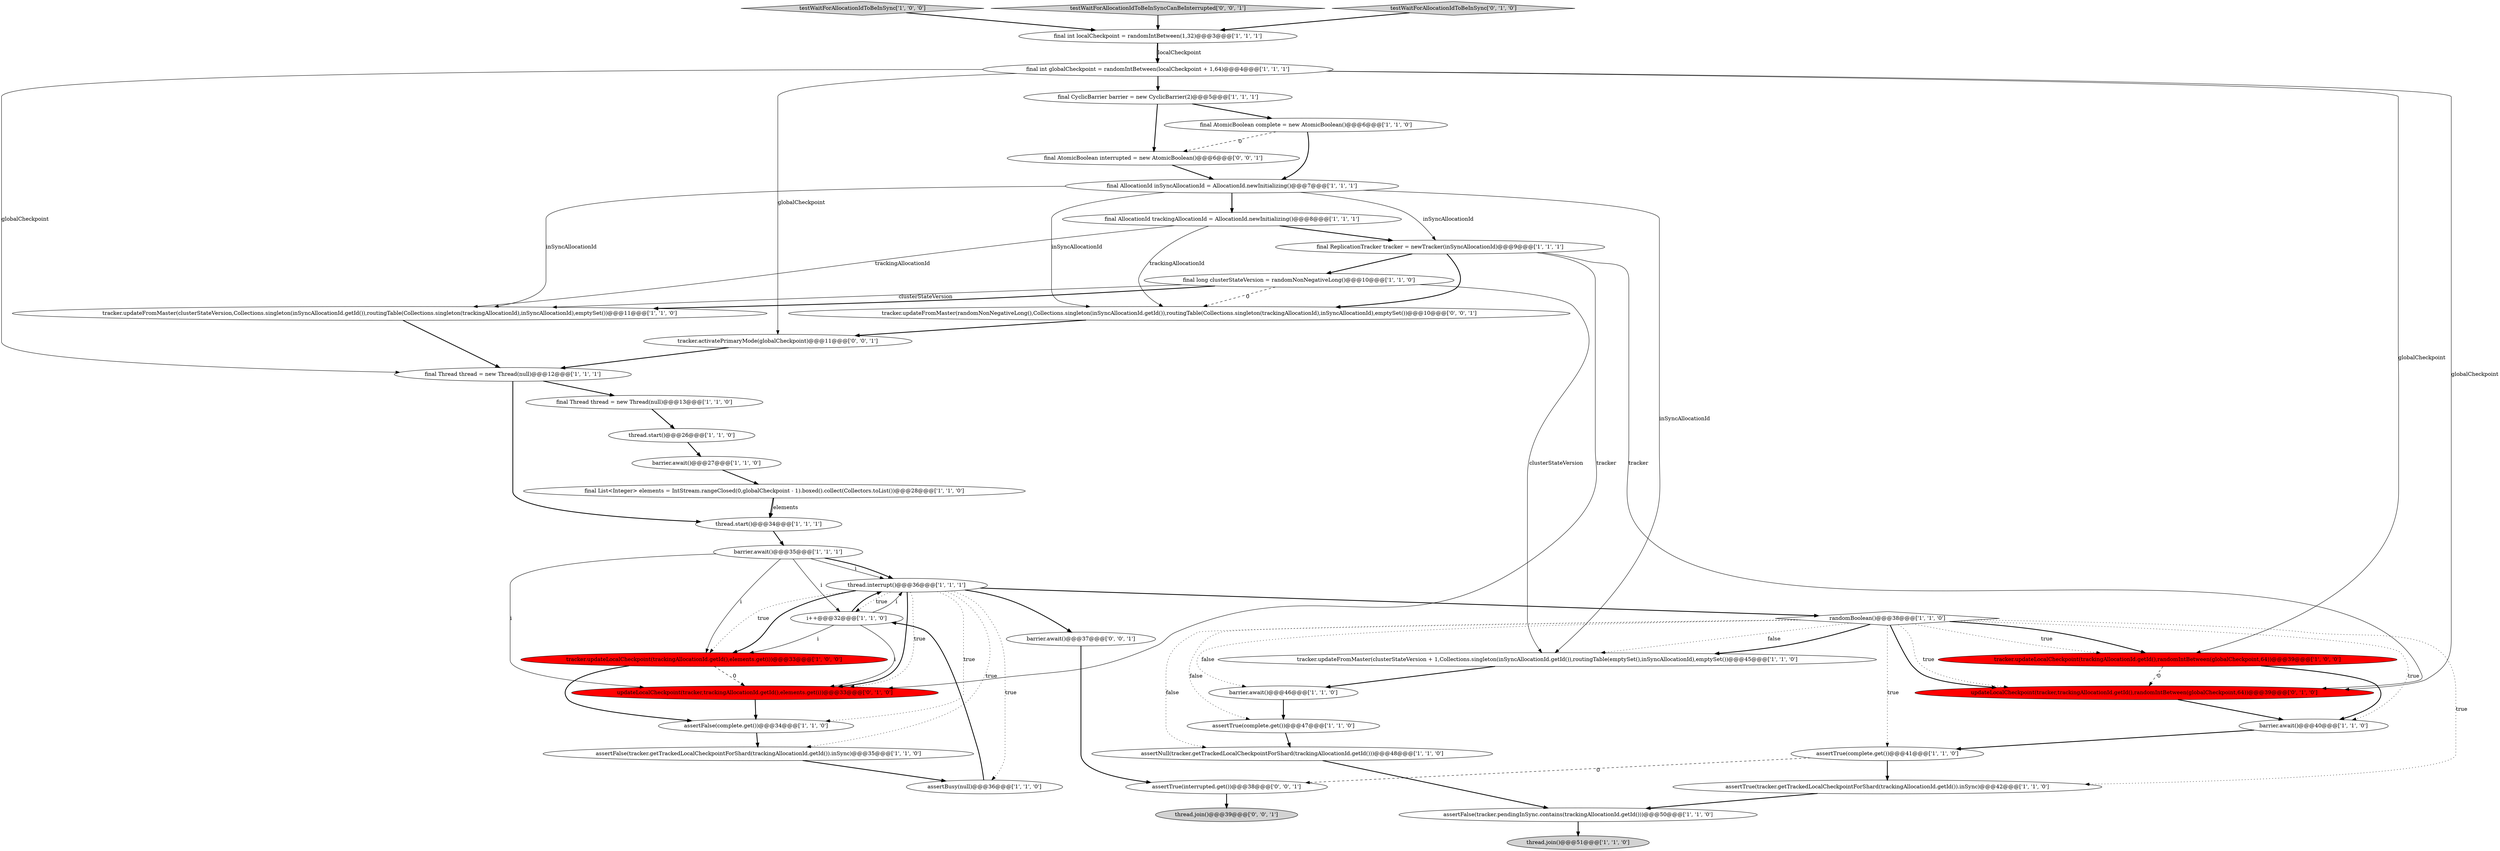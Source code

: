 digraph {
18 [style = filled, label = "assertNull(tracker.getTrackedLocalCheckpointForShard(trackingAllocationId.getId()))@@@48@@@['1', '1', '0']", fillcolor = white, shape = ellipse image = "AAA0AAABBB1BBB"];
20 [style = filled, label = "i++@@@32@@@['1', '1', '0']", fillcolor = white, shape = ellipse image = "AAA0AAABBB1BBB"];
0 [style = filled, label = "final ReplicationTracker tracker = newTracker(inSyncAllocationId)@@@9@@@['1', '1', '1']", fillcolor = white, shape = ellipse image = "AAA0AAABBB1BBB"];
28 [style = filled, label = "final AllocationId inSyncAllocationId = AllocationId.newInitializing()@@@7@@@['1', '1', '1']", fillcolor = white, shape = ellipse image = "AAA0AAABBB1BBB"];
37 [style = filled, label = "assertTrue(interrupted.get())@@@38@@@['0', '0', '1']", fillcolor = white, shape = ellipse image = "AAA0AAABBB3BBB"];
16 [style = filled, label = "assertTrue(complete.get())@@@47@@@['1', '1', '0']", fillcolor = white, shape = ellipse image = "AAA0AAABBB1BBB"];
32 [style = filled, label = "testWaitForAllocationIdToBeInSync['1', '0', '0']", fillcolor = lightgray, shape = diamond image = "AAA0AAABBB1BBB"];
1 [style = filled, label = "assertTrue(complete.get())@@@41@@@['1', '1', '0']", fillcolor = white, shape = ellipse image = "AAA0AAABBB1BBB"];
21 [style = filled, label = "barrier.await()@@@27@@@['1', '1', '0']", fillcolor = white, shape = ellipse image = "AAA0AAABBB1BBB"];
8 [style = filled, label = "barrier.await()@@@46@@@['1', '1', '0']", fillcolor = white, shape = ellipse image = "AAA0AAABBB1BBB"];
5 [style = filled, label = "assertFalse(tracker.getTrackedLocalCheckpointForShard(trackingAllocationId.getId()).inSync)@@@35@@@['1', '1', '0']", fillcolor = white, shape = ellipse image = "AAA0AAABBB1BBB"];
42 [style = filled, label = "tracker.activatePrimaryMode(globalCheckpoint)@@@11@@@['0', '0', '1']", fillcolor = white, shape = ellipse image = "AAA0AAABBB3BBB"];
43 [style = filled, label = "barrier.await()@@@37@@@['0', '0', '1']", fillcolor = white, shape = ellipse image = "AAA0AAABBB3BBB"];
15 [style = filled, label = "final AtomicBoolean complete = new AtomicBoolean()@@@6@@@['1', '1', '0']", fillcolor = white, shape = ellipse image = "AAA0AAABBB1BBB"];
17 [style = filled, label = "final Thread thread = new Thread(null)@@@12@@@['1', '1', '1']", fillcolor = white, shape = ellipse image = "AAA0AAABBB1BBB"];
24 [style = filled, label = "tracker.updateFromMaster(clusterStateVersion + 1,Collections.singleton(inSyncAllocationId.getId()),routingTable(emptySet(),inSyncAllocationId),emptySet())@@@45@@@['1', '1', '0']", fillcolor = white, shape = ellipse image = "AAA0AAABBB1BBB"];
25 [style = filled, label = "final Thread thread = new Thread(null)@@@13@@@['1', '1', '0']", fillcolor = white, shape = ellipse image = "AAA0AAABBB1BBB"];
30 [style = filled, label = "tracker.updateLocalCheckpoint(trackingAllocationId.getId(),randomIntBetween(globalCheckpoint,64))@@@39@@@['1', '0', '0']", fillcolor = red, shape = ellipse image = "AAA1AAABBB1BBB"];
39 [style = filled, label = "thread.join()@@@39@@@['0', '0', '1']", fillcolor = lightgray, shape = ellipse image = "AAA0AAABBB3BBB"];
33 [style = filled, label = "tracker.updateLocalCheckpoint(trackingAllocationId.getId(),elements.get(i))@@@33@@@['1', '0', '0']", fillcolor = red, shape = ellipse image = "AAA1AAABBB1BBB"];
10 [style = filled, label = "thread.interrupt()@@@36@@@['1', '1', '1']", fillcolor = white, shape = ellipse image = "AAA0AAABBB1BBB"];
9 [style = filled, label = "final int globalCheckpoint = randomIntBetween(localCheckpoint + 1,64)@@@4@@@['1', '1', '1']", fillcolor = white, shape = ellipse image = "AAA0AAABBB1BBB"];
3 [style = filled, label = "final CyclicBarrier barrier = new CyclicBarrier(2)@@@5@@@['1', '1', '1']", fillcolor = white, shape = ellipse image = "AAA0AAABBB1BBB"];
22 [style = filled, label = "final List<Integer> elements = IntStream.rangeClosed(0,globalCheckpoint - 1).boxed().collect(Collectors.toList())@@@28@@@['1', '1', '0']", fillcolor = white, shape = ellipse image = "AAA0AAABBB1BBB"];
41 [style = filled, label = "tracker.updateFromMaster(randomNonNegativeLong(),Collections.singleton(inSyncAllocationId.getId()),routingTable(Collections.singleton(trackingAllocationId),inSyncAllocationId),emptySet())@@@10@@@['0', '0', '1']", fillcolor = white, shape = ellipse image = "AAA0AAABBB3BBB"];
14 [style = filled, label = "tracker.updateFromMaster(clusterStateVersion,Collections.singleton(inSyncAllocationId.getId()),routingTable(Collections.singleton(trackingAllocationId),inSyncAllocationId),emptySet())@@@11@@@['1', '1', '0']", fillcolor = white, shape = ellipse image = "AAA0AAABBB1BBB"];
27 [style = filled, label = "randomBoolean()@@@38@@@['1', '1', '0']", fillcolor = white, shape = diamond image = "AAA0AAABBB1BBB"];
6 [style = filled, label = "thread.start()@@@26@@@['1', '1', '0']", fillcolor = white, shape = ellipse image = "AAA0AAABBB1BBB"];
4 [style = filled, label = "final long clusterStateVersion = randomNonNegativeLong()@@@10@@@['1', '1', '0']", fillcolor = white, shape = ellipse image = "AAA0AAABBB1BBB"];
38 [style = filled, label = "testWaitForAllocationIdToBeInSyncCanBeInterrupted['0', '0', '1']", fillcolor = lightgray, shape = diamond image = "AAA0AAABBB3BBB"];
26 [style = filled, label = "barrier.await()@@@40@@@['1', '1', '0']", fillcolor = white, shape = ellipse image = "AAA0AAABBB1BBB"];
31 [style = filled, label = "assertFalse(tracker.pendingInSync.contains(trackingAllocationId.getId()))@@@50@@@['1', '1', '0']", fillcolor = white, shape = ellipse image = "AAA0AAABBB1BBB"];
19 [style = filled, label = "assertBusy(null)@@@36@@@['1', '1', '0']", fillcolor = white, shape = ellipse image = "AAA0AAABBB1BBB"];
29 [style = filled, label = "final AllocationId trackingAllocationId = AllocationId.newInitializing()@@@8@@@['1', '1', '1']", fillcolor = white, shape = ellipse image = "AAA0AAABBB1BBB"];
7 [style = filled, label = "assertFalse(complete.get())@@@34@@@['1', '1', '0']", fillcolor = white, shape = ellipse image = "AAA0AAABBB1BBB"];
34 [style = filled, label = "testWaitForAllocationIdToBeInSync['0', '1', '0']", fillcolor = lightgray, shape = diamond image = "AAA0AAABBB2BBB"];
35 [style = filled, label = "updateLocalCheckpoint(tracker,trackingAllocationId.getId(),elements.get(i))@@@33@@@['0', '1', '0']", fillcolor = red, shape = ellipse image = "AAA1AAABBB2BBB"];
2 [style = filled, label = "thread.join()@@@51@@@['1', '1', '0']", fillcolor = lightgray, shape = ellipse image = "AAA0AAABBB1BBB"];
13 [style = filled, label = "thread.start()@@@34@@@['1', '1', '1']", fillcolor = white, shape = ellipse image = "AAA0AAABBB1BBB"];
23 [style = filled, label = "assertTrue(tracker.getTrackedLocalCheckpointForShard(trackingAllocationId.getId()).inSync)@@@42@@@['1', '1', '0']", fillcolor = white, shape = ellipse image = "AAA0AAABBB1BBB"];
36 [style = filled, label = "updateLocalCheckpoint(tracker,trackingAllocationId.getId(),randomIntBetween(globalCheckpoint,64))@@@39@@@['0', '1', '0']", fillcolor = red, shape = ellipse image = "AAA1AAABBB2BBB"];
12 [style = filled, label = "final int localCheckpoint = randomIntBetween(1,32)@@@3@@@['1', '1', '1']", fillcolor = white, shape = ellipse image = "AAA0AAABBB1BBB"];
40 [style = filled, label = "final AtomicBoolean interrupted = new AtomicBoolean()@@@6@@@['0', '0', '1']", fillcolor = white, shape = ellipse image = "AAA0AAABBB3BBB"];
11 [style = filled, label = "barrier.await()@@@35@@@['1', '1', '1']", fillcolor = white, shape = ellipse image = "AAA0AAABBB1BBB"];
17->25 [style = bold, label=""];
8->16 [style = bold, label=""];
20->35 [style = solid, label="i"];
27->1 [style = dotted, label="true"];
29->14 [style = solid, label="trackingAllocationId"];
4->14 [style = solid, label="clusterStateVersion"];
32->12 [style = bold, label=""];
20->10 [style = solid, label="i"];
29->0 [style = bold, label=""];
38->12 [style = bold, label=""];
22->13 [style = solid, label="elements"];
10->35 [style = bold, label=""];
27->23 [style = dotted, label="true"];
14->17 [style = bold, label=""];
11->20 [style = solid, label="i"];
25->6 [style = bold, label=""];
12->9 [style = bold, label=""];
15->40 [style = dashed, label="0"];
1->23 [style = bold, label=""];
11->35 [style = solid, label="i"];
10->20 [style = dotted, label="true"];
35->7 [style = bold, label=""];
11->33 [style = solid, label="i"];
22->13 [style = bold, label=""];
27->36 [style = dotted, label="true"];
33->7 [style = bold, label=""];
18->31 [style = bold, label=""];
19->20 [style = bold, label=""];
27->30 [style = bold, label=""];
26->1 [style = bold, label=""];
30->26 [style = bold, label=""];
31->2 [style = bold, label=""];
30->36 [style = dashed, label="0"];
28->24 [style = solid, label="inSyncAllocationId"];
20->33 [style = solid, label="i"];
13->11 [style = bold, label=""];
7->5 [style = bold, label=""];
28->14 [style = solid, label="inSyncAllocationId"];
21->22 [style = bold, label=""];
4->24 [style = solid, label="clusterStateVersion"];
27->24 [style = dotted, label="false"];
29->41 [style = solid, label="trackingAllocationId"];
24->8 [style = bold, label=""];
12->9 [style = solid, label="localCheckpoint"];
4->41 [style = dashed, label="0"];
23->31 [style = bold, label=""];
11->10 [style = solid, label="i"];
28->29 [style = bold, label=""];
1->37 [style = dashed, label="0"];
4->14 [style = bold, label=""];
16->18 [style = bold, label=""];
10->43 [style = bold, label=""];
6->21 [style = bold, label=""];
27->18 [style = dotted, label="false"];
10->35 [style = dotted, label="true"];
0->41 [style = bold, label=""];
5->19 [style = bold, label=""];
15->28 [style = bold, label=""];
0->36 [style = solid, label="tracker"];
11->10 [style = bold, label=""];
10->19 [style = dotted, label="true"];
9->42 [style = solid, label="globalCheckpoint"];
9->3 [style = bold, label=""];
27->24 [style = bold, label=""];
10->33 [style = bold, label=""];
17->13 [style = bold, label=""];
27->8 [style = dotted, label="false"];
37->39 [style = bold, label=""];
9->30 [style = solid, label="globalCheckpoint"];
9->17 [style = solid, label="globalCheckpoint"];
27->36 [style = bold, label=""];
3->40 [style = bold, label=""];
27->16 [style = dotted, label="false"];
9->36 [style = solid, label="globalCheckpoint"];
10->27 [style = bold, label=""];
27->26 [style = dotted, label="true"];
42->17 [style = bold, label=""];
3->15 [style = bold, label=""];
43->37 [style = bold, label=""];
36->26 [style = bold, label=""];
40->28 [style = bold, label=""];
10->33 [style = dotted, label="true"];
34->12 [style = bold, label=""];
10->5 [style = dotted, label="true"];
0->35 [style = solid, label="tracker"];
20->10 [style = bold, label=""];
27->30 [style = dotted, label="true"];
28->41 [style = solid, label="inSyncAllocationId"];
0->4 [style = bold, label=""];
28->0 [style = solid, label="inSyncAllocationId"];
10->7 [style = dotted, label="true"];
41->42 [style = bold, label=""];
33->35 [style = dashed, label="0"];
}
